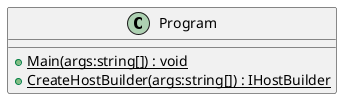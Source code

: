 @startuml
class Program {
    + {static} Main(args:string[]) : void
    + {static} CreateHostBuilder(args:string[]) : IHostBuilder
}
@enduml
